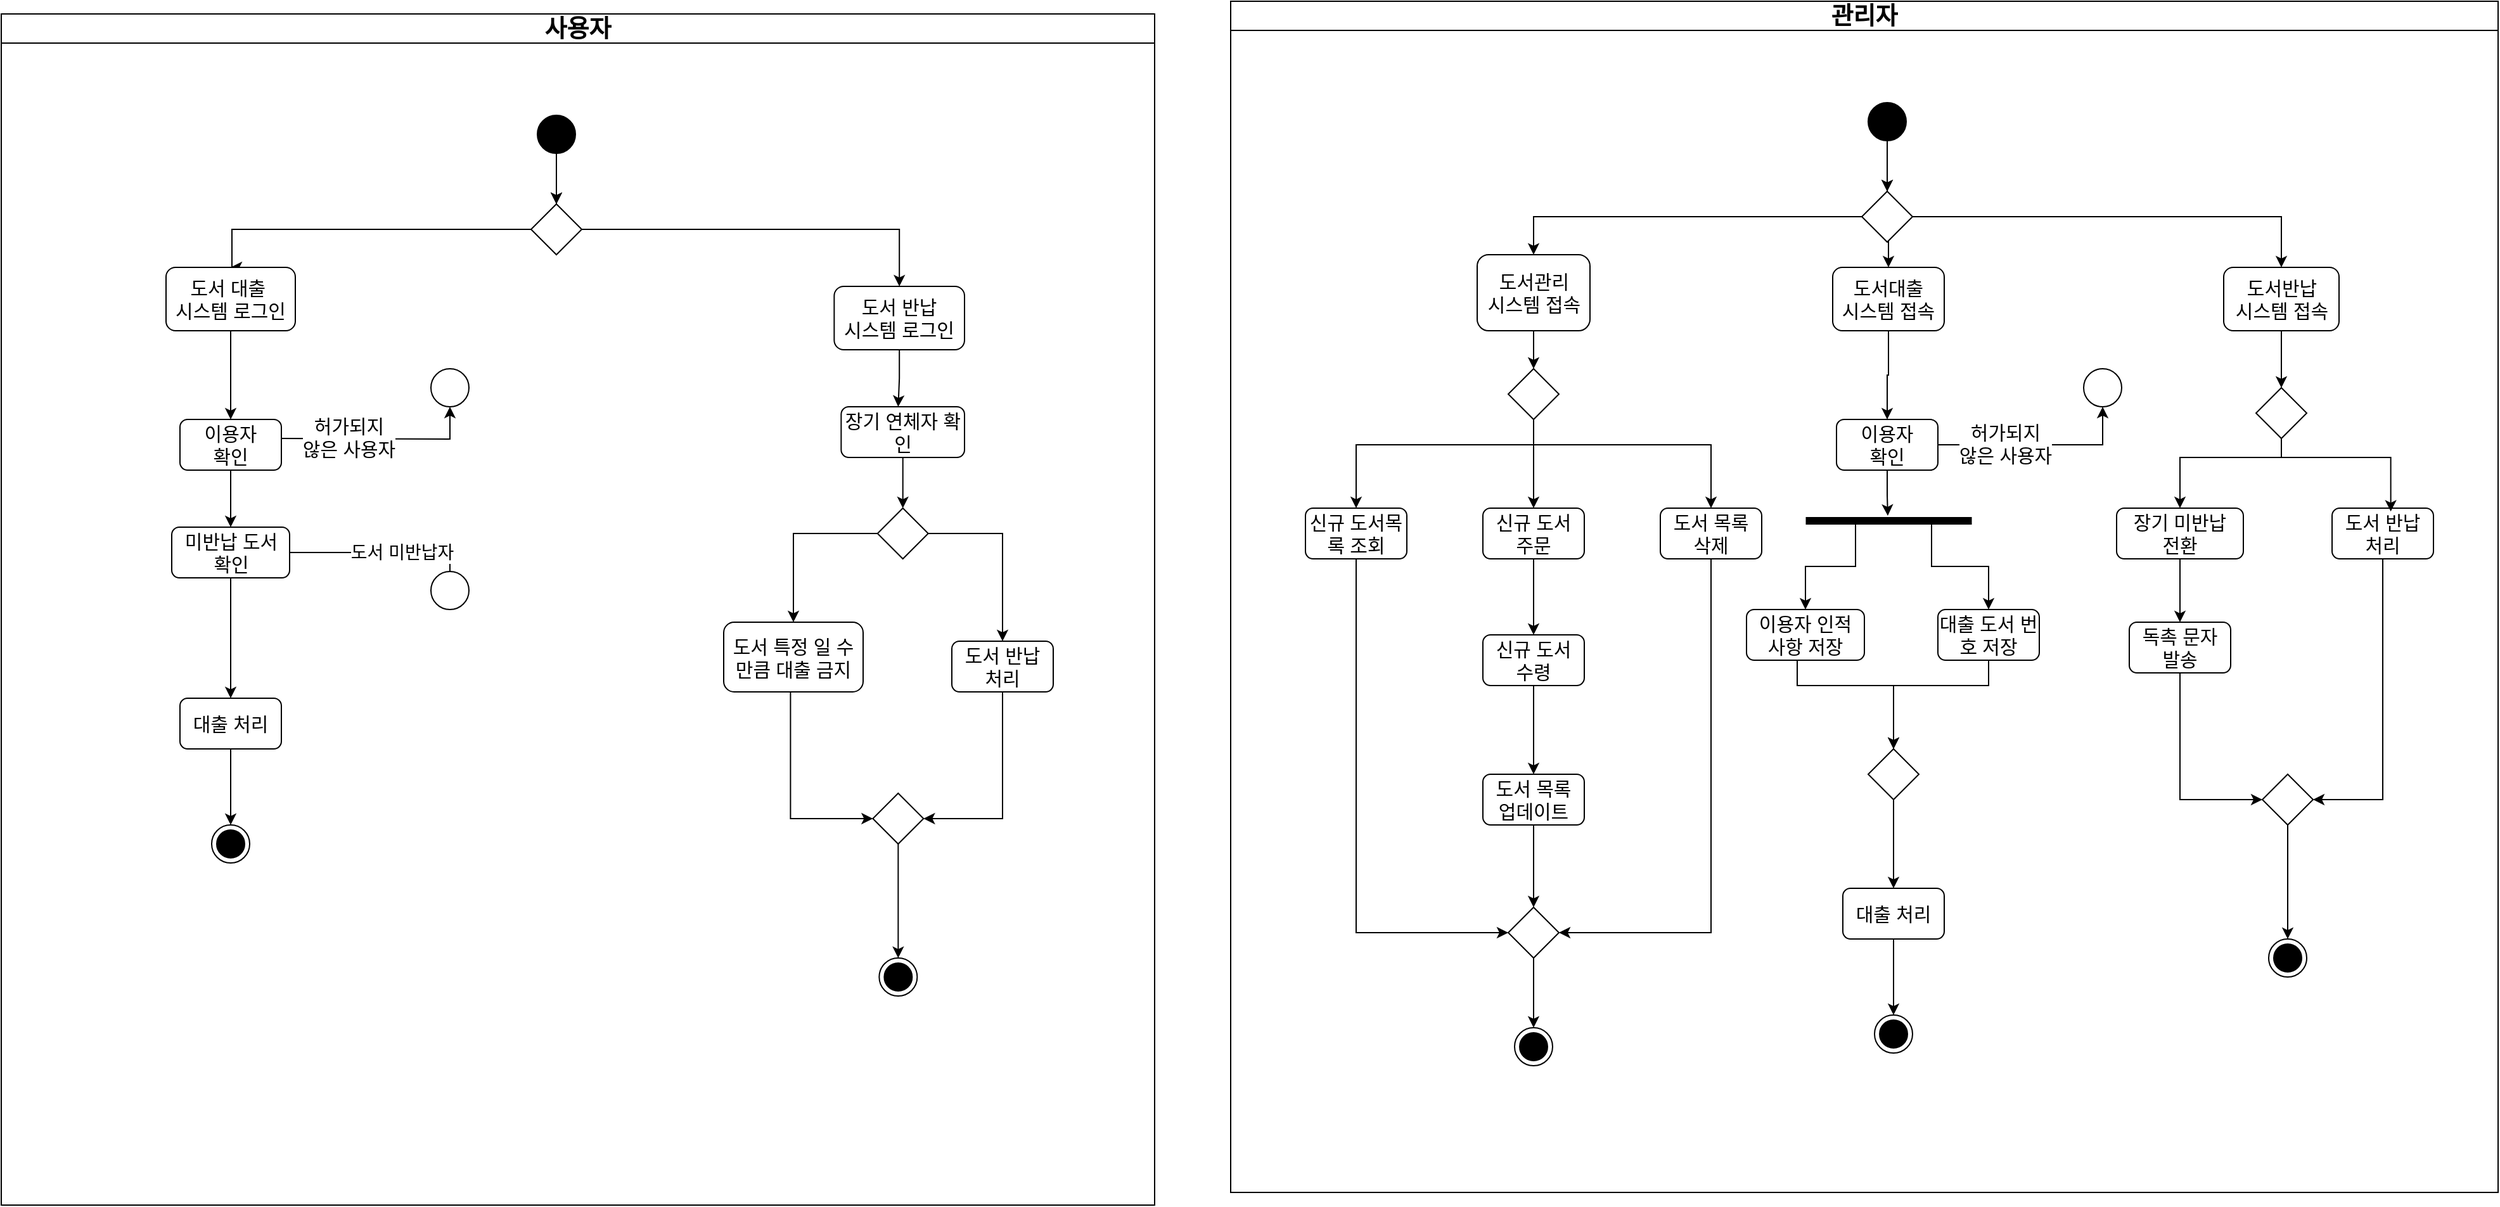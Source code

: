 <mxfile version="24.2.3" type="github">
  <diagram id="C5RBs43oDa-KdzZeNtuy" name="Page-1">
    <mxGraphModel dx="2336" dy="1946" grid="1" gridSize="10" guides="1" tooltips="1" connect="1" arrows="1" fold="1" page="1" pageScale="1" pageWidth="827" pageHeight="1169" math="0" shadow="0">
      <root>
        <mxCell id="WIyWlLk6GJQsqaUBKTNV-0" />
        <mxCell id="WIyWlLk6GJQsqaUBKTNV-1" parent="WIyWlLk6GJQsqaUBKTNV-0" />
        <mxCell id="cO1XCbnvmXfLTX3U98Vz-11" value="&lt;font data-sider-select-id=&quot;f2dde7c2-e914-4822-84c2-8bb58e5855f4&quot; style=&quot;font-size: 19px;&quot;&gt;사용자&lt;/font&gt;" style="swimlane;whiteSpace=wrap;html=1;" vertex="1" parent="WIyWlLk6GJQsqaUBKTNV-1">
          <mxGeometry x="-30" y="-790" width="910" height="940" as="geometry" />
        </mxCell>
        <mxCell id="f5yjZBaVh5itBudGduC8-6" style="edgeStyle=orthogonalEdgeStyle;rounded=0;orthogonalLoop=1;jettySize=auto;html=1;entryX=0.5;entryY=0;entryDx=0;entryDy=0;fontSize=15;" parent="cO1XCbnvmXfLTX3U98Vz-11" source="f5yjZBaVh5itBudGduC8-0" target="f5yjZBaVh5itBudGduC8-4" edge="1">
          <mxGeometry relative="1" as="geometry">
            <Array as="points">
              <mxPoint x="438" y="170" />
              <mxPoint x="182" y="170" />
            </Array>
          </mxGeometry>
        </mxCell>
        <mxCell id="f5yjZBaVh5itBudGduC8-7" style="edgeStyle=orthogonalEdgeStyle;rounded=0;orthogonalLoop=1;jettySize=auto;html=1;fontSize=15;" parent="cO1XCbnvmXfLTX3U98Vz-11" target="f5yjZBaVh5itBudGduC8-5" edge="1">
          <mxGeometry relative="1" as="geometry">
            <mxPoint x="458.0" y="170.0" as="sourcePoint" />
            <Array as="points">
              <mxPoint x="438" y="170" />
              <mxPoint x="693" y="170" />
            </Array>
          </mxGeometry>
        </mxCell>
        <mxCell id="f5yjZBaVh5itBudGduC8-0" value="" style="ellipse;fillColor=strokeColor;html=1;" parent="cO1XCbnvmXfLTX3U98Vz-11" vertex="1">
          <mxGeometry x="423" y="80" width="30" height="30" as="geometry" />
        </mxCell>
        <mxCell id="f5yjZBaVh5itBudGduC8-37" style="edgeStyle=orthogonalEdgeStyle;rounded=0;orthogonalLoop=1;jettySize=auto;html=1;entryX=0.5;entryY=0;entryDx=0;entryDy=0;fontSize=15;" parent="cO1XCbnvmXfLTX3U98Vz-11" source="f5yjZBaVh5itBudGduC8-4" target="f5yjZBaVh5itBudGduC8-21" edge="1">
          <mxGeometry relative="1" as="geometry" />
        </mxCell>
        <mxCell id="f5yjZBaVh5itBudGduC8-4" value="도서 대출&amp;nbsp;&lt;div&gt;시스템 로그인&lt;/div&gt;" style="rounded=1;whiteSpace=wrap;html=1;fontSize=15;glass=0;strokeWidth=1;shadow=0;" parent="cO1XCbnvmXfLTX3U98Vz-11" vertex="1">
          <mxGeometry x="130" y="200" width="102" height="50" as="geometry" />
        </mxCell>
        <mxCell id="f5yjZBaVh5itBudGduC8-55" style="edgeStyle=orthogonalEdgeStyle;rounded=0;orthogonalLoop=1;jettySize=auto;html=1;entryX=0.5;entryY=0;entryDx=0;entryDy=0;fontSize=15;" parent="cO1XCbnvmXfLTX3U98Vz-11" source="f5yjZBaVh5itBudGduC8-5" edge="1">
          <mxGeometry relative="1" as="geometry">
            <mxPoint x="707.68" y="310" as="targetPoint" />
          </mxGeometry>
        </mxCell>
        <mxCell id="f5yjZBaVh5itBudGduC8-5" value="도서 반납&lt;div style=&quot;font-size: 15px;&quot;&gt;시스템 로그인&lt;/div&gt;" style="rounded=1;whiteSpace=wrap;html=1;fontSize=15;glass=0;strokeWidth=1;shadow=0;" parent="cO1XCbnvmXfLTX3U98Vz-11" vertex="1">
          <mxGeometry x="657.18" y="215" width="102.82" height="50" as="geometry" />
        </mxCell>
        <mxCell id="f5yjZBaVh5itBudGduC8-9" value="" style="edgeStyle=orthogonalEdgeStyle;rounded=0;orthogonalLoop=1;jettySize=auto;html=1;fontSize=15;" parent="cO1XCbnvmXfLTX3U98Vz-11" source="f5yjZBaVh5itBudGduC8-0" edge="1">
          <mxGeometry relative="1" as="geometry">
            <mxPoint x="438" y="150" as="sourcePoint" />
            <mxPoint x="438" y="150.0" as="targetPoint" />
            <Array as="points" />
          </mxGeometry>
        </mxCell>
        <mxCell id="f5yjZBaVh5itBudGduC8-11" value="" style="edgeStyle=orthogonalEdgeStyle;rounded=0;orthogonalLoop=1;jettySize=auto;html=1;fontSize=15;" parent="cO1XCbnvmXfLTX3U98Vz-11" source="f5yjZBaVh5itBudGduC8-0" target="f5yjZBaVh5itBudGduC8-10" edge="1">
          <mxGeometry relative="1" as="geometry">
            <mxPoint x="438" y="110" as="sourcePoint" />
            <mxPoint x="163" y="220" as="targetPoint" />
            <Array as="points">
              <mxPoint x="438" y="170" />
            </Array>
          </mxGeometry>
        </mxCell>
        <mxCell id="f5yjZBaVh5itBudGduC8-10" value="" style="rhombus;whiteSpace=wrap;html=1;fontSize=15;" parent="cO1XCbnvmXfLTX3U98Vz-11" vertex="1">
          <mxGeometry x="418" y="150" width="40" height="40" as="geometry" />
        </mxCell>
        <mxCell id="f5yjZBaVh5itBudGduC8-63" style="edgeStyle=orthogonalEdgeStyle;rounded=0;orthogonalLoop=1;jettySize=auto;html=1;entryX=0.5;entryY=1;entryDx=0;entryDy=0;fontSize=15;" parent="cO1XCbnvmXfLTX3U98Vz-11" target="f5yjZBaVh5itBudGduC8-62" edge="1">
          <mxGeometry relative="1" as="geometry">
            <mxPoint x="221" y="335.0" as="sourcePoint" />
            <mxPoint x="341.25" y="384" as="targetPoint" />
          </mxGeometry>
        </mxCell>
        <mxCell id="f5yjZBaVh5itBudGduC8-64" value="허가되지&lt;div style=&quot;font-size: 15px;&quot;&gt;않은 사용자&lt;/div&gt;" style="edgeLabel;html=1;align=center;verticalAlign=middle;resizable=0;points=[];fontSize=15;" parent="f5yjZBaVh5itBudGduC8-63" vertex="1" connectable="0">
          <mxGeometry x="-0.339" y="1" relative="1" as="geometry">
            <mxPoint as="offset" />
          </mxGeometry>
        </mxCell>
        <mxCell id="cO1XCbnvmXfLTX3U98Vz-144" style="edgeStyle=orthogonalEdgeStyle;rounded=0;orthogonalLoop=1;jettySize=auto;html=1;entryX=0.5;entryY=0;entryDx=0;entryDy=0;" edge="1" parent="cO1XCbnvmXfLTX3U98Vz-11" source="f5yjZBaVh5itBudGduC8-21" target="f5yjZBaVh5itBudGduC8-22">
          <mxGeometry relative="1" as="geometry" />
        </mxCell>
        <mxCell id="f5yjZBaVh5itBudGduC8-21" value="이용자&lt;div data-sider-select-id=&quot;55bf08da-64af-419b-9cdb-6f207feffde1&quot;&gt;확인&lt;/div&gt;" style="rounded=1;whiteSpace=wrap;html=1;fontSize=15;glass=0;strokeWidth=1;shadow=0;" parent="cO1XCbnvmXfLTX3U98Vz-11" vertex="1">
          <mxGeometry x="141" y="320" width="80" height="40" as="geometry" />
        </mxCell>
        <mxCell id="cO1XCbnvmXfLTX3U98Vz-147" style="edgeStyle=orthogonalEdgeStyle;rounded=0;orthogonalLoop=1;jettySize=auto;html=1;entryX=0;entryY=0.5;entryDx=0;entryDy=0;" edge="1" parent="cO1XCbnvmXfLTX3U98Vz-11" source="f5yjZBaVh5itBudGduC8-22" target="cO1XCbnvmXfLTX3U98Vz-146">
          <mxGeometry relative="1" as="geometry">
            <Array as="points">
              <mxPoint x="354" y="425" />
              <mxPoint x="354" y="455" />
            </Array>
          </mxGeometry>
        </mxCell>
        <mxCell id="cO1XCbnvmXfLTX3U98Vz-149" value="&lt;font data-sider-select-id=&quot;ea76c4fa-0f88-4096-83d6-c21a7c21e848&quot; style=&quot;font-size: 14px;&quot;&gt;도서 미반납자&lt;/font&gt;" style="edgeLabel;html=1;align=center;verticalAlign=middle;resizable=0;points=[];" vertex="1" connectable="0" parent="cO1XCbnvmXfLTX3U98Vz-147">
          <mxGeometry x="0.031" y="-1" relative="1" as="geometry">
            <mxPoint y="-1" as="offset" />
          </mxGeometry>
        </mxCell>
        <mxCell id="cO1XCbnvmXfLTX3U98Vz-150" style="edgeStyle=orthogonalEdgeStyle;rounded=0;orthogonalLoop=1;jettySize=auto;html=1;" edge="1" parent="cO1XCbnvmXfLTX3U98Vz-11" source="f5yjZBaVh5itBudGduC8-22" target="f5yjZBaVh5itBudGduC8-24">
          <mxGeometry relative="1" as="geometry" />
        </mxCell>
        <mxCell id="f5yjZBaVh5itBudGduC8-22" value="미반납 도서 확인" style="rounded=1;whiteSpace=wrap;html=1;fontSize=15;glass=0;strokeWidth=1;shadow=0;" parent="cO1XCbnvmXfLTX3U98Vz-11" vertex="1">
          <mxGeometry x="134.5" y="405" width="93" height="40" as="geometry" />
        </mxCell>
        <mxCell id="f5yjZBaVh5itBudGduC8-67" style="edgeStyle=orthogonalEdgeStyle;rounded=0;orthogonalLoop=1;jettySize=auto;html=1;entryX=0.5;entryY=0;entryDx=0;entryDy=0;fontSize=15;" parent="cO1XCbnvmXfLTX3U98Vz-11" source="f5yjZBaVh5itBudGduC8-24" target="f5yjZBaVh5itBudGduC8-61" edge="1">
          <mxGeometry relative="1" as="geometry" />
        </mxCell>
        <mxCell id="f5yjZBaVh5itBudGduC8-24" value="대출 처리" style="rounded=1;whiteSpace=wrap;html=1;fontSize=15;glass=0;strokeWidth=1;shadow=0;" parent="cO1XCbnvmXfLTX3U98Vz-11" vertex="1">
          <mxGeometry x="141" y="540" width="80" height="40" as="geometry" />
        </mxCell>
        <mxCell id="cO1XCbnvmXfLTX3U98Vz-160" style="edgeStyle=orthogonalEdgeStyle;rounded=0;orthogonalLoop=1;jettySize=auto;html=1;entryX=1;entryY=0.5;entryDx=0;entryDy=0;" edge="1" parent="cO1XCbnvmXfLTX3U98Vz-11" source="f5yjZBaVh5itBudGduC8-25" target="f5yjZBaVh5itBudGduC8-69">
          <mxGeometry relative="1" as="geometry">
            <Array as="points">
              <mxPoint x="790" y="635" />
            </Array>
          </mxGeometry>
        </mxCell>
        <mxCell id="f5yjZBaVh5itBudGduC8-25" value="도서 반납&lt;div data-sider-select-id=&quot;1af5cd44-5163-4e72-8a6a-a1fdf8940f8c&quot; style=&quot;font-size: 15px;&quot;&gt;처리&lt;/div&gt;" style="rounded=1;whiteSpace=wrap;html=1;fontSize=15;glass=0;strokeWidth=1;shadow=0;" parent="cO1XCbnvmXfLTX3U98Vz-11" vertex="1">
          <mxGeometry x="750" y="495" width="80" height="40" as="geometry" />
        </mxCell>
        <mxCell id="f5yjZBaVh5itBudGduC8-70" style="edgeStyle=orthogonalEdgeStyle;rounded=0;orthogonalLoop=1;jettySize=auto;html=1;fontSize=15;" parent="cO1XCbnvmXfLTX3U98Vz-11" source="f5yjZBaVh5itBudGduC8-27" target="f5yjZBaVh5itBudGduC8-69" edge="1">
          <mxGeometry relative="1" as="geometry">
            <Array as="points">
              <mxPoint x="622.68" y="635" />
            </Array>
          </mxGeometry>
        </mxCell>
        <mxCell id="f5yjZBaVh5itBudGduC8-27" value="&lt;div data-sider-select-id=&quot;c4f60fae-42a2-4dee-84c0-474934cb8725&quot; style=&quot;font-size: 15px;&quot;&gt;도서 특정 일 수 만큼 대출 금지&lt;/div&gt;" style="rounded=1;whiteSpace=wrap;html=1;fontSize=15;glass=0;strokeWidth=1;shadow=0;" parent="cO1XCbnvmXfLTX3U98Vz-11" vertex="1">
          <mxGeometry x="570" y="480" width="110" height="55" as="geometry" />
        </mxCell>
        <mxCell id="f5yjZBaVh5itBudGduC8-60" value="" style="ellipse;html=1;shape=endState;fillColor=strokeColor;fontSize=15;" parent="cO1XCbnvmXfLTX3U98Vz-11" vertex="1">
          <mxGeometry x="692.68" y="745" width="30" height="30" as="geometry" />
        </mxCell>
        <mxCell id="f5yjZBaVh5itBudGduC8-61" value="" style="ellipse;html=1;shape=endState;fillColor=strokeColor;fontSize=15;" parent="cO1XCbnvmXfLTX3U98Vz-11" vertex="1">
          <mxGeometry x="166" y="640" width="30" height="30" as="geometry" />
        </mxCell>
        <mxCell id="f5yjZBaVh5itBudGduC8-62" value="" style="ellipse;fontSize=15;" parent="cO1XCbnvmXfLTX3U98Vz-11" vertex="1">
          <mxGeometry x="339" y="280" width="30" height="30" as="geometry" />
        </mxCell>
        <mxCell id="f5yjZBaVh5itBudGduC8-77" style="edgeStyle=orthogonalEdgeStyle;rounded=0;orthogonalLoop=1;jettySize=auto;html=1;entryX=0.5;entryY=0;entryDx=0;entryDy=0;fontSize=15;" parent="cO1XCbnvmXfLTX3U98Vz-11" source="f5yjZBaVh5itBudGduC8-69" target="f5yjZBaVh5itBudGduC8-60" edge="1">
          <mxGeometry relative="1" as="geometry" />
        </mxCell>
        <mxCell id="f5yjZBaVh5itBudGduC8-69" value="" style="rhombus;whiteSpace=wrap;html=1;fontSize=15;" parent="cO1XCbnvmXfLTX3U98Vz-11" vertex="1">
          <mxGeometry x="687.68" y="615" width="40" height="40" as="geometry" />
        </mxCell>
        <mxCell id="cO1XCbnvmXfLTX3U98Vz-146" value="" style="ellipse;fontSize=15;" vertex="1" parent="cO1XCbnvmXfLTX3U98Vz-11">
          <mxGeometry x="339" y="440" width="30" height="30" as="geometry" />
        </mxCell>
        <mxCell id="cO1XCbnvmXfLTX3U98Vz-153" style="edgeStyle=orthogonalEdgeStyle;rounded=0;orthogonalLoop=1;jettySize=auto;html=1;entryX=0.5;entryY=0;entryDx=0;entryDy=0;" edge="1" parent="cO1XCbnvmXfLTX3U98Vz-11" source="cO1XCbnvmXfLTX3U98Vz-151" target="cO1XCbnvmXfLTX3U98Vz-152">
          <mxGeometry relative="1" as="geometry" />
        </mxCell>
        <mxCell id="cO1XCbnvmXfLTX3U98Vz-151" value="장기 연체자 확인" style="rounded=1;whiteSpace=wrap;html=1;fontSize=15;glass=0;strokeWidth=1;shadow=0;" vertex="1" parent="cO1XCbnvmXfLTX3U98Vz-11">
          <mxGeometry x="662.68" y="310" width="97.32" height="40" as="geometry" />
        </mxCell>
        <mxCell id="cO1XCbnvmXfLTX3U98Vz-158" style="edgeStyle=orthogonalEdgeStyle;rounded=0;orthogonalLoop=1;jettySize=auto;html=1;entryX=0.5;entryY=0;entryDx=0;entryDy=0;" edge="1" parent="cO1XCbnvmXfLTX3U98Vz-11" source="cO1XCbnvmXfLTX3U98Vz-152" target="f5yjZBaVh5itBudGduC8-27">
          <mxGeometry relative="1" as="geometry" />
        </mxCell>
        <mxCell id="cO1XCbnvmXfLTX3U98Vz-159" style="edgeStyle=orthogonalEdgeStyle;rounded=0;orthogonalLoop=1;jettySize=auto;html=1;" edge="1" parent="cO1XCbnvmXfLTX3U98Vz-11" source="cO1XCbnvmXfLTX3U98Vz-152" target="f5yjZBaVh5itBudGduC8-25">
          <mxGeometry relative="1" as="geometry" />
        </mxCell>
        <mxCell id="cO1XCbnvmXfLTX3U98Vz-152" value="" style="rhombus;whiteSpace=wrap;html=1;fontSize=15;" vertex="1" parent="cO1XCbnvmXfLTX3U98Vz-11">
          <mxGeometry x="691.34" y="390" width="40" height="40" as="geometry" />
        </mxCell>
        <mxCell id="cO1XCbnvmXfLTX3U98Vz-75" value="&lt;font data-sider-select-id=&quot;f2dde7c2-e914-4822-84c2-8bb58e5855f4&quot; style=&quot;font-size: 19px;&quot;&gt;관리자&lt;/font&gt;" style="swimlane;whiteSpace=wrap;html=1;" vertex="1" parent="WIyWlLk6GJQsqaUBKTNV-1">
          <mxGeometry x="940" y="-800" width="1000" height="940" as="geometry" />
        </mxCell>
        <mxCell id="cO1XCbnvmXfLTX3U98Vz-76" style="edgeStyle=orthogonalEdgeStyle;rounded=0;orthogonalLoop=1;jettySize=auto;html=1;fontSize=15;" edge="1" parent="cO1XCbnvmXfLTX3U98Vz-75" source="cO1XCbnvmXfLTX3U98Vz-77" target="cO1XCbnvmXfLTX3U98Vz-94">
          <mxGeometry relative="1" as="geometry" />
        </mxCell>
        <mxCell id="cO1XCbnvmXfLTX3U98Vz-77" value="도서관리&lt;div style=&quot;font-size: 15px;&quot;&gt;시스템 접속&lt;/div&gt;" style="rounded=1;whiteSpace=wrap;html=1;fontSize=15;glass=0;strokeWidth=1;shadow=0;" vertex="1" parent="cO1XCbnvmXfLTX3U98Vz-75">
          <mxGeometry x="194.5" y="200" width="89" height="60" as="geometry" />
        </mxCell>
        <mxCell id="cO1XCbnvmXfLTX3U98Vz-78" style="edgeStyle=orthogonalEdgeStyle;rounded=0;orthogonalLoop=1;jettySize=auto;html=1;entryX=0.5;entryY=0;entryDx=0;entryDy=0;fontSize=15;" edge="1" parent="cO1XCbnvmXfLTX3U98Vz-75" source="cO1XCbnvmXfLTX3U98Vz-88" target="cO1XCbnvmXfLTX3U98Vz-77">
          <mxGeometry relative="1" as="geometry">
            <Array as="points">
              <mxPoint x="239" y="170" />
            </Array>
          </mxGeometry>
        </mxCell>
        <mxCell id="cO1XCbnvmXfLTX3U98Vz-79" style="edgeStyle=orthogonalEdgeStyle;rounded=0;orthogonalLoop=1;jettySize=auto;html=1;entryX=0.5;entryY=0;entryDx=0;entryDy=0;fontSize=15;" edge="1" parent="cO1XCbnvmXfLTX3U98Vz-75" source="cO1XCbnvmXfLTX3U98Vz-81" target="cO1XCbnvmXfLTX3U98Vz-83">
          <mxGeometry relative="1" as="geometry" />
        </mxCell>
        <mxCell id="cO1XCbnvmXfLTX3U98Vz-80" style="edgeStyle=orthogonalEdgeStyle;rounded=0;orthogonalLoop=1;jettySize=auto;html=1;fontSize=15;" edge="1" parent="cO1XCbnvmXfLTX3U98Vz-75" target="cO1XCbnvmXfLTX3U98Vz-85">
          <mxGeometry relative="1" as="geometry">
            <mxPoint x="538.0" y="170.0" as="sourcePoint" />
            <Array as="points">
              <mxPoint x="518" y="170" />
              <mxPoint x="773" y="170" />
            </Array>
          </mxGeometry>
        </mxCell>
        <mxCell id="cO1XCbnvmXfLTX3U98Vz-81" value="" style="ellipse;fillColor=strokeColor;html=1;" vertex="1" parent="cO1XCbnvmXfLTX3U98Vz-75">
          <mxGeometry x="503" y="80" width="30" height="30" as="geometry" />
        </mxCell>
        <mxCell id="cO1XCbnvmXfLTX3U98Vz-82" style="edgeStyle=orthogonalEdgeStyle;rounded=0;orthogonalLoop=1;jettySize=auto;html=1;entryX=0.5;entryY=0;entryDx=0;entryDy=0;fontSize=15;" edge="1" parent="cO1XCbnvmXfLTX3U98Vz-75" source="cO1XCbnvmXfLTX3U98Vz-83" target="cO1XCbnvmXfLTX3U98Vz-103">
          <mxGeometry relative="1" as="geometry" />
        </mxCell>
        <mxCell id="cO1XCbnvmXfLTX3U98Vz-83" value="도서대출&lt;div style=&quot;font-size: 15px;&quot;&gt;시스템 접속&lt;/div&gt;" style="rounded=1;whiteSpace=wrap;html=1;fontSize=15;glass=0;strokeWidth=1;shadow=0;" vertex="1" parent="cO1XCbnvmXfLTX3U98Vz-75">
          <mxGeometry x="475" y="210" width="88" height="50" as="geometry" />
        </mxCell>
        <mxCell id="cO1XCbnvmXfLTX3U98Vz-84" style="edgeStyle=orthogonalEdgeStyle;rounded=0;orthogonalLoop=1;jettySize=auto;html=1;entryX=0.5;entryY=0;entryDx=0;entryDy=0;fontSize=15;" edge="1" parent="cO1XCbnvmXfLTX3U98Vz-75" source="cO1XCbnvmXfLTX3U98Vz-85" target="cO1XCbnvmXfLTX3U98Vz-126">
          <mxGeometry relative="1" as="geometry" />
        </mxCell>
        <mxCell id="cO1XCbnvmXfLTX3U98Vz-85" value="도서반납&lt;div style=&quot;font-size: 15px;&quot;&gt;시스템 접속&lt;/div&gt;" style="rounded=1;whiteSpace=wrap;html=1;fontSize=15;glass=0;strokeWidth=1;shadow=0;" vertex="1" parent="cO1XCbnvmXfLTX3U98Vz-75">
          <mxGeometry x="783.5" y="210" width="91" height="50" as="geometry" />
        </mxCell>
        <mxCell id="cO1XCbnvmXfLTX3U98Vz-86" value="" style="edgeStyle=orthogonalEdgeStyle;rounded=0;orthogonalLoop=1;jettySize=auto;html=1;fontSize=15;" edge="1" parent="cO1XCbnvmXfLTX3U98Vz-75" source="cO1XCbnvmXfLTX3U98Vz-81">
          <mxGeometry relative="1" as="geometry">
            <mxPoint x="518" y="150" as="sourcePoint" />
            <mxPoint x="518" y="150.0" as="targetPoint" />
            <Array as="points" />
          </mxGeometry>
        </mxCell>
        <mxCell id="cO1XCbnvmXfLTX3U98Vz-87" value="" style="edgeStyle=orthogonalEdgeStyle;rounded=0;orthogonalLoop=1;jettySize=auto;html=1;fontSize=15;" edge="1" parent="cO1XCbnvmXfLTX3U98Vz-75" source="cO1XCbnvmXfLTX3U98Vz-81" target="cO1XCbnvmXfLTX3U98Vz-88">
          <mxGeometry relative="1" as="geometry">
            <mxPoint x="518" y="110" as="sourcePoint" />
            <mxPoint x="243" y="220" as="targetPoint" />
            <Array as="points">
              <mxPoint x="518" y="170" />
            </Array>
          </mxGeometry>
        </mxCell>
        <mxCell id="cO1XCbnvmXfLTX3U98Vz-88" value="" style="rhombus;whiteSpace=wrap;html=1;fontSize=15;" vertex="1" parent="cO1XCbnvmXfLTX3U98Vz-75">
          <mxGeometry x="498" y="150" width="40" height="40" as="geometry" />
        </mxCell>
        <mxCell id="cO1XCbnvmXfLTX3U98Vz-89" style="edgeStyle=orthogonalEdgeStyle;rounded=0;orthogonalLoop=1;jettySize=auto;html=1;entryX=0;entryY=0.5;entryDx=0;entryDy=0;fontSize=15;" edge="1" parent="cO1XCbnvmXfLTX3U98Vz-75" source="cO1XCbnvmXfLTX3U98Vz-90" target="cO1XCbnvmXfLTX3U98Vz-133">
          <mxGeometry relative="1" as="geometry">
            <Array as="points">
              <mxPoint x="99" y="735" />
            </Array>
          </mxGeometry>
        </mxCell>
        <mxCell id="cO1XCbnvmXfLTX3U98Vz-90" value="신규 도서목록 조회" style="rounded=1;whiteSpace=wrap;html=1;fontSize=15;glass=0;strokeWidth=1;shadow=0;" vertex="1" parent="cO1XCbnvmXfLTX3U98Vz-75">
          <mxGeometry x="59" y="400" width="80" height="40" as="geometry" />
        </mxCell>
        <mxCell id="cO1XCbnvmXfLTX3U98Vz-91" style="edgeStyle=orthogonalEdgeStyle;rounded=0;orthogonalLoop=1;jettySize=auto;html=1;entryX=0.5;entryY=0;entryDx=0;entryDy=0;fontSize=15;" edge="1" parent="cO1XCbnvmXfLTX3U98Vz-75" source="cO1XCbnvmXfLTX3U98Vz-94" target="cO1XCbnvmXfLTX3U98Vz-90">
          <mxGeometry relative="1" as="geometry">
            <Array as="points">
              <mxPoint x="239" y="350" />
              <mxPoint x="99" y="350" />
            </Array>
          </mxGeometry>
        </mxCell>
        <mxCell id="cO1XCbnvmXfLTX3U98Vz-92" style="edgeStyle=orthogonalEdgeStyle;rounded=0;orthogonalLoop=1;jettySize=auto;html=1;fontSize=15;" edge="1" parent="cO1XCbnvmXfLTX3U98Vz-75" source="cO1XCbnvmXfLTX3U98Vz-94" target="cO1XCbnvmXfLTX3U98Vz-96">
          <mxGeometry relative="1" as="geometry">
            <Array as="points">
              <mxPoint x="239" y="360" />
              <mxPoint x="239" y="360" />
            </Array>
          </mxGeometry>
        </mxCell>
        <mxCell id="cO1XCbnvmXfLTX3U98Vz-93" style="edgeStyle=orthogonalEdgeStyle;rounded=0;orthogonalLoop=1;jettySize=auto;html=1;entryX=0.5;entryY=0;entryDx=0;entryDy=0;fontSize=15;" edge="1" parent="cO1XCbnvmXfLTX3U98Vz-75" source="cO1XCbnvmXfLTX3U98Vz-94" target="cO1XCbnvmXfLTX3U98Vz-100">
          <mxGeometry relative="1" as="geometry">
            <Array as="points">
              <mxPoint x="239" y="350" />
              <mxPoint x="379" y="350" />
            </Array>
          </mxGeometry>
        </mxCell>
        <mxCell id="cO1XCbnvmXfLTX3U98Vz-94" value="" style="rhombus;whiteSpace=wrap;html=1;fontSize=15;" vertex="1" parent="cO1XCbnvmXfLTX3U98Vz-75">
          <mxGeometry x="219" y="290" width="40" height="40" as="geometry" />
        </mxCell>
        <mxCell id="cO1XCbnvmXfLTX3U98Vz-95" style="edgeStyle=orthogonalEdgeStyle;rounded=0;orthogonalLoop=1;jettySize=auto;html=1;entryX=0.5;entryY=0;entryDx=0;entryDy=0;fontSize=15;" edge="1" parent="cO1XCbnvmXfLTX3U98Vz-75" source="cO1XCbnvmXfLTX3U98Vz-96" target="cO1XCbnvmXfLTX3U98Vz-98">
          <mxGeometry relative="1" as="geometry" />
        </mxCell>
        <mxCell id="cO1XCbnvmXfLTX3U98Vz-96" value="신규 도서&lt;div style=&quot;font-size: 15px;&quot;&gt;주문&lt;/div&gt;" style="rounded=1;whiteSpace=wrap;html=1;fontSize=15;glass=0;strokeWidth=1;shadow=0;" vertex="1" parent="cO1XCbnvmXfLTX3U98Vz-75">
          <mxGeometry x="199" y="400" width="80" height="40" as="geometry" />
        </mxCell>
        <mxCell id="cO1XCbnvmXfLTX3U98Vz-97" style="edgeStyle=orthogonalEdgeStyle;rounded=0;orthogonalLoop=1;jettySize=auto;html=1;fontSize=15;" edge="1" parent="cO1XCbnvmXfLTX3U98Vz-75" source="cO1XCbnvmXfLTX3U98Vz-98" target="cO1XCbnvmXfLTX3U98Vz-118">
          <mxGeometry relative="1" as="geometry" />
        </mxCell>
        <mxCell id="cO1XCbnvmXfLTX3U98Vz-98" value="신규 도서&lt;div style=&quot;font-size: 15px;&quot;&gt;수령&lt;/div&gt;" style="rounded=1;whiteSpace=wrap;html=1;fontSize=15;glass=0;strokeWidth=1;shadow=0;" vertex="1" parent="cO1XCbnvmXfLTX3U98Vz-75">
          <mxGeometry x="199" y="500" width="80" height="40" as="geometry" />
        </mxCell>
        <mxCell id="cO1XCbnvmXfLTX3U98Vz-99" style="edgeStyle=orthogonalEdgeStyle;rounded=0;orthogonalLoop=1;jettySize=auto;html=1;entryX=1;entryY=0.5;entryDx=0;entryDy=0;fontSize=15;" edge="1" parent="cO1XCbnvmXfLTX3U98Vz-75" source="cO1XCbnvmXfLTX3U98Vz-100" target="cO1XCbnvmXfLTX3U98Vz-133">
          <mxGeometry relative="1" as="geometry">
            <Array as="points">
              <mxPoint x="379" y="735" />
            </Array>
          </mxGeometry>
        </mxCell>
        <mxCell id="cO1XCbnvmXfLTX3U98Vz-100" value="도서 목록&lt;div style=&quot;font-size: 15px;&quot;&gt;삭제&lt;/div&gt;" style="rounded=1;whiteSpace=wrap;html=1;fontSize=15;glass=0;strokeWidth=1;shadow=0;" vertex="1" parent="cO1XCbnvmXfLTX3U98Vz-75">
          <mxGeometry x="339" y="400" width="80" height="40" as="geometry" />
        </mxCell>
        <mxCell id="cO1XCbnvmXfLTX3U98Vz-101" style="edgeStyle=orthogonalEdgeStyle;rounded=0;orthogonalLoop=1;jettySize=auto;html=1;entryX=0.5;entryY=1;entryDx=0;entryDy=0;fontSize=15;" edge="1" parent="cO1XCbnvmXfLTX3U98Vz-75" source="cO1XCbnvmXfLTX3U98Vz-103" target="cO1XCbnvmXfLTX3U98Vz-131">
          <mxGeometry relative="1" as="geometry" />
        </mxCell>
        <mxCell id="cO1XCbnvmXfLTX3U98Vz-102" value="허가되지&lt;div style=&quot;font-size: 15px;&quot;&gt;않은 사용자&lt;/div&gt;" style="edgeLabel;html=1;align=center;verticalAlign=middle;resizable=0;points=[];fontSize=15;" vertex="1" connectable="0" parent="cO1XCbnvmXfLTX3U98Vz-101">
          <mxGeometry x="-0.339" y="1" relative="1" as="geometry">
            <mxPoint as="offset" />
          </mxGeometry>
        </mxCell>
        <mxCell id="cO1XCbnvmXfLTX3U98Vz-103" value="이용자&lt;div&gt;확인&lt;/div&gt;" style="rounded=1;whiteSpace=wrap;html=1;fontSize=15;glass=0;strokeWidth=1;shadow=0;" vertex="1" parent="cO1XCbnvmXfLTX3U98Vz-75">
          <mxGeometry x="478" y="330" width="80" height="40" as="geometry" />
        </mxCell>
        <mxCell id="cO1XCbnvmXfLTX3U98Vz-104" style="edgeStyle=orthogonalEdgeStyle;rounded=0;orthogonalLoop=1;jettySize=auto;html=1;fontSize=15;" edge="1" parent="cO1XCbnvmXfLTX3U98Vz-75" source="cO1XCbnvmXfLTX3U98Vz-105" target="cO1XCbnvmXfLTX3U98Vz-123">
          <mxGeometry relative="1" as="geometry">
            <Array as="points">
              <mxPoint x="447" y="540" />
              <mxPoint x="523" y="540" />
            </Array>
          </mxGeometry>
        </mxCell>
        <mxCell id="cO1XCbnvmXfLTX3U98Vz-105" value="이용자 인적 사항 저장" style="rounded=1;whiteSpace=wrap;html=1;fontSize=15;glass=0;strokeWidth=1;shadow=0;" vertex="1" parent="cO1XCbnvmXfLTX3U98Vz-75">
          <mxGeometry x="407" y="480" width="93" height="40" as="geometry" />
        </mxCell>
        <mxCell id="cO1XCbnvmXfLTX3U98Vz-106" style="edgeStyle=orthogonalEdgeStyle;rounded=0;orthogonalLoop=1;jettySize=auto;html=1;entryX=0.5;entryY=0;entryDx=0;entryDy=0;fontSize=15;" edge="1" parent="cO1XCbnvmXfLTX3U98Vz-75" source="cO1XCbnvmXfLTX3U98Vz-107" target="cO1XCbnvmXfLTX3U98Vz-123">
          <mxGeometry relative="1" as="geometry">
            <Array as="points">
              <mxPoint x="598" y="540" />
              <mxPoint x="523" y="540" />
            </Array>
          </mxGeometry>
        </mxCell>
        <mxCell id="cO1XCbnvmXfLTX3U98Vz-107" value="대출 도서 번호 저장" style="rounded=1;whiteSpace=wrap;html=1;fontSize=15;glass=0;strokeWidth=1;shadow=0;" vertex="1" parent="cO1XCbnvmXfLTX3U98Vz-75">
          <mxGeometry x="558" y="480" width="80" height="40" as="geometry" />
        </mxCell>
        <mxCell id="cO1XCbnvmXfLTX3U98Vz-108" style="edgeStyle=orthogonalEdgeStyle;rounded=0;orthogonalLoop=1;jettySize=auto;html=1;entryX=0.5;entryY=0;entryDx=0;entryDy=0;fontSize=15;" edge="1" parent="cO1XCbnvmXfLTX3U98Vz-75" source="cO1XCbnvmXfLTX3U98Vz-109" target="cO1XCbnvmXfLTX3U98Vz-130">
          <mxGeometry relative="1" as="geometry" />
        </mxCell>
        <mxCell id="cO1XCbnvmXfLTX3U98Vz-109" value="대출 처리" style="rounded=1;whiteSpace=wrap;html=1;fontSize=15;glass=0;strokeWidth=1;shadow=0;" vertex="1" parent="cO1XCbnvmXfLTX3U98Vz-75">
          <mxGeometry x="483" y="700" width="80" height="40" as="geometry" />
        </mxCell>
        <mxCell id="cO1XCbnvmXfLTX3U98Vz-110" style="edgeStyle=orthogonalEdgeStyle;rounded=0;orthogonalLoop=1;jettySize=auto;html=1;fontSize=15;" edge="1" parent="cO1XCbnvmXfLTX3U98Vz-75" source="cO1XCbnvmXfLTX3U98Vz-111" target="cO1XCbnvmXfLTX3U98Vz-135">
          <mxGeometry relative="1" as="geometry">
            <Array as="points">
              <mxPoint x="909" y="630" />
            </Array>
          </mxGeometry>
        </mxCell>
        <mxCell id="cO1XCbnvmXfLTX3U98Vz-111" value="도서 반납&lt;div data-sider-select-id=&quot;1af5cd44-5163-4e72-8a6a-a1fdf8940f8c&quot; style=&quot;font-size: 15px;&quot;&gt;처리&lt;/div&gt;" style="rounded=1;whiteSpace=wrap;html=1;fontSize=15;glass=0;strokeWidth=1;shadow=0;" vertex="1" parent="cO1XCbnvmXfLTX3U98Vz-75">
          <mxGeometry x="869" y="400" width="80" height="40" as="geometry" />
        </mxCell>
        <mxCell id="cO1XCbnvmXfLTX3U98Vz-112" style="edgeStyle=orthogonalEdgeStyle;rounded=0;orthogonalLoop=1;jettySize=auto;html=1;entryX=0.5;entryY=0;entryDx=0;entryDy=0;fontSize=15;" edge="1" parent="cO1XCbnvmXfLTX3U98Vz-75" source="cO1XCbnvmXfLTX3U98Vz-113" target="cO1XCbnvmXfLTX3U98Vz-115">
          <mxGeometry relative="1" as="geometry" />
        </mxCell>
        <mxCell id="cO1XCbnvmXfLTX3U98Vz-113" value="장기 미반납&lt;div data-sider-select-id=&quot;e208609f-bf72-46d0-8073-5b60997e293b&quot; style=&quot;font-size: 15px;&quot;&gt;전환&lt;/div&gt;" style="rounded=1;whiteSpace=wrap;html=1;fontSize=15;glass=0;strokeWidth=1;shadow=0;" vertex="1" parent="cO1XCbnvmXfLTX3U98Vz-75">
          <mxGeometry x="699" y="400" width="100" height="40" as="geometry" />
        </mxCell>
        <mxCell id="cO1XCbnvmXfLTX3U98Vz-114" style="edgeStyle=orthogonalEdgeStyle;rounded=0;orthogonalLoop=1;jettySize=auto;html=1;fontSize=15;" edge="1" parent="cO1XCbnvmXfLTX3U98Vz-75" source="cO1XCbnvmXfLTX3U98Vz-115" target="cO1XCbnvmXfLTX3U98Vz-135">
          <mxGeometry relative="1" as="geometry">
            <Array as="points">
              <mxPoint x="749" y="630" />
            </Array>
          </mxGeometry>
        </mxCell>
        <mxCell id="cO1XCbnvmXfLTX3U98Vz-115" value="독촉 문자&lt;div style=&quot;font-size: 15px;&quot;&gt;발송&lt;/div&gt;" style="rounded=1;whiteSpace=wrap;html=1;fontSize=15;glass=0;strokeWidth=1;shadow=0;" vertex="1" parent="cO1XCbnvmXfLTX3U98Vz-75">
          <mxGeometry x="709" y="490" width="80" height="40" as="geometry" />
        </mxCell>
        <mxCell id="cO1XCbnvmXfLTX3U98Vz-116" style="edgeStyle=orthogonalEdgeStyle;rounded=0;orthogonalLoop=1;jettySize=auto;html=1;exitX=0.5;exitY=1;exitDx=0;exitDy=0;fontSize=15;" edge="1" parent="cO1XCbnvmXfLTX3U98Vz-75" source="cO1XCbnvmXfLTX3U98Vz-98" target="cO1XCbnvmXfLTX3U98Vz-98">
          <mxGeometry relative="1" as="geometry" />
        </mxCell>
        <mxCell id="cO1XCbnvmXfLTX3U98Vz-117" style="edgeStyle=orthogonalEdgeStyle;rounded=0;orthogonalLoop=1;jettySize=auto;html=1;entryX=0.5;entryY=0;entryDx=0;entryDy=0;fontSize=15;" edge="1" parent="cO1XCbnvmXfLTX3U98Vz-75" source="cO1XCbnvmXfLTX3U98Vz-118" target="cO1XCbnvmXfLTX3U98Vz-133">
          <mxGeometry relative="1" as="geometry" />
        </mxCell>
        <mxCell id="cO1XCbnvmXfLTX3U98Vz-118" value="도서&amp;nbsp;&lt;span style=&quot;background-color: initial; font-size: 15px;&quot;&gt;목록&lt;/span&gt;&lt;div style=&quot;font-size: 15px;&quot;&gt;&lt;span style=&quot;background-color: initial; font-size: 15px;&quot;&gt;업데이트&lt;/span&gt;&lt;/div&gt;" style="rounded=1;whiteSpace=wrap;html=1;fontSize=15;glass=0;strokeWidth=1;shadow=0;" vertex="1" parent="cO1XCbnvmXfLTX3U98Vz-75">
          <mxGeometry x="199" y="610" width="80" height="40" as="geometry" />
        </mxCell>
        <mxCell id="cO1XCbnvmXfLTX3U98Vz-119" style="edgeStyle=orthogonalEdgeStyle;rounded=0;orthogonalLoop=1;jettySize=auto;html=1;entryX=0.5;entryY=0;entryDx=0;entryDy=0;fontSize=15;" edge="1" parent="cO1XCbnvmXfLTX3U98Vz-75" source="cO1XCbnvmXfLTX3U98Vz-121" target="cO1XCbnvmXfLTX3U98Vz-105">
          <mxGeometry relative="1" as="geometry">
            <Array as="points">
              <mxPoint x="493" y="446" />
              <mxPoint x="447" y="446" />
            </Array>
          </mxGeometry>
        </mxCell>
        <mxCell id="cO1XCbnvmXfLTX3U98Vz-120" style="edgeStyle=orthogonalEdgeStyle;rounded=0;orthogonalLoop=1;jettySize=auto;html=1;fontSize=15;" edge="1" parent="cO1XCbnvmXfLTX3U98Vz-75" source="cO1XCbnvmXfLTX3U98Vz-121" target="cO1XCbnvmXfLTX3U98Vz-107">
          <mxGeometry relative="1" as="geometry">
            <Array as="points">
              <mxPoint x="553" y="446" />
              <mxPoint x="598" y="446" />
            </Array>
          </mxGeometry>
        </mxCell>
        <mxCell id="cO1XCbnvmXfLTX3U98Vz-121" value="" style="html=1;points=[];perimeter=orthogonalPerimeter;fillColor=strokeColor;rotation=90;fontSize=15;" vertex="1" parent="cO1XCbnvmXfLTX3U98Vz-75">
          <mxGeometry x="516.75" y="345" width="5" height="130" as="geometry" />
        </mxCell>
        <mxCell id="cO1XCbnvmXfLTX3U98Vz-122" style="edgeStyle=orthogonalEdgeStyle;rounded=0;orthogonalLoop=1;jettySize=auto;html=1;entryX=0.5;entryY=0;entryDx=0;entryDy=0;fontSize=15;" edge="1" parent="cO1XCbnvmXfLTX3U98Vz-75" source="cO1XCbnvmXfLTX3U98Vz-123" target="cO1XCbnvmXfLTX3U98Vz-109">
          <mxGeometry relative="1" as="geometry" />
        </mxCell>
        <mxCell id="cO1XCbnvmXfLTX3U98Vz-123" value="" style="rhombus;whiteSpace=wrap;html=1;fontSize=15;" vertex="1" parent="cO1XCbnvmXfLTX3U98Vz-75">
          <mxGeometry x="503" y="590" width="40" height="40" as="geometry" />
        </mxCell>
        <mxCell id="cO1XCbnvmXfLTX3U98Vz-124" style="edgeStyle=orthogonalEdgeStyle;rounded=0;orthogonalLoop=1;jettySize=auto;html=1;entryX=-0.3;entryY=0.506;entryDx=0;entryDy=0;entryPerimeter=0;fontSize=15;" edge="1" parent="cO1XCbnvmXfLTX3U98Vz-75" source="cO1XCbnvmXfLTX3U98Vz-103" target="cO1XCbnvmXfLTX3U98Vz-121">
          <mxGeometry relative="1" as="geometry" />
        </mxCell>
        <mxCell id="cO1XCbnvmXfLTX3U98Vz-125" style="edgeStyle=orthogonalEdgeStyle;rounded=0;orthogonalLoop=1;jettySize=auto;html=1;entryX=0.5;entryY=0;entryDx=0;entryDy=0;fontSize=15;" edge="1" parent="cO1XCbnvmXfLTX3U98Vz-75" source="cO1XCbnvmXfLTX3U98Vz-126" target="cO1XCbnvmXfLTX3U98Vz-113">
          <mxGeometry relative="1" as="geometry">
            <Array as="points">
              <mxPoint x="829" y="360" />
              <mxPoint x="749" y="360" />
            </Array>
          </mxGeometry>
        </mxCell>
        <mxCell id="cO1XCbnvmXfLTX3U98Vz-126" value="" style="rhombus;whiteSpace=wrap;html=1;fontSize=15;" vertex="1" parent="cO1XCbnvmXfLTX3U98Vz-75">
          <mxGeometry x="809" y="305" width="40" height="40" as="geometry" />
        </mxCell>
        <mxCell id="cO1XCbnvmXfLTX3U98Vz-127" style="edgeStyle=orthogonalEdgeStyle;rounded=0;orthogonalLoop=1;jettySize=auto;html=1;entryX=0.579;entryY=0.067;entryDx=0;entryDy=0;entryPerimeter=0;fontSize=15;" edge="1" parent="cO1XCbnvmXfLTX3U98Vz-75" source="cO1XCbnvmXfLTX3U98Vz-126" target="cO1XCbnvmXfLTX3U98Vz-111">
          <mxGeometry relative="1" as="geometry">
            <Array as="points">
              <mxPoint x="829" y="360" />
              <mxPoint x="915" y="360" />
            </Array>
          </mxGeometry>
        </mxCell>
        <mxCell id="cO1XCbnvmXfLTX3U98Vz-128" value="" style="ellipse;html=1;shape=endState;fillColor=strokeColor;fontSize=15;" vertex="1" parent="cO1XCbnvmXfLTX3U98Vz-75">
          <mxGeometry x="224" y="810" width="30" height="30" as="geometry" />
        </mxCell>
        <mxCell id="cO1XCbnvmXfLTX3U98Vz-129" value="" style="ellipse;html=1;shape=endState;fillColor=strokeColor;fontSize=15;" vertex="1" parent="cO1XCbnvmXfLTX3U98Vz-75">
          <mxGeometry x="819" y="740" width="30" height="30" as="geometry" />
        </mxCell>
        <mxCell id="cO1XCbnvmXfLTX3U98Vz-130" value="" style="ellipse;html=1;shape=endState;fillColor=strokeColor;fontSize=15;" vertex="1" parent="cO1XCbnvmXfLTX3U98Vz-75">
          <mxGeometry x="508" y="800" width="30" height="30" as="geometry" />
        </mxCell>
        <mxCell id="cO1XCbnvmXfLTX3U98Vz-131" value="" style="ellipse;fontSize=15;" vertex="1" parent="cO1XCbnvmXfLTX3U98Vz-75">
          <mxGeometry x="673" y="290" width="30" height="30" as="geometry" />
        </mxCell>
        <mxCell id="cO1XCbnvmXfLTX3U98Vz-132" style="edgeStyle=orthogonalEdgeStyle;rounded=0;orthogonalLoop=1;jettySize=auto;html=1;entryX=0.5;entryY=0;entryDx=0;entryDy=0;fontSize=15;" edge="1" parent="cO1XCbnvmXfLTX3U98Vz-75" source="cO1XCbnvmXfLTX3U98Vz-133" target="cO1XCbnvmXfLTX3U98Vz-128">
          <mxGeometry relative="1" as="geometry" />
        </mxCell>
        <mxCell id="cO1XCbnvmXfLTX3U98Vz-133" value="" style="rhombus;whiteSpace=wrap;html=1;fontSize=15;" vertex="1" parent="cO1XCbnvmXfLTX3U98Vz-75">
          <mxGeometry x="219" y="715" width="40" height="40" as="geometry" />
        </mxCell>
        <mxCell id="cO1XCbnvmXfLTX3U98Vz-134" style="edgeStyle=orthogonalEdgeStyle;rounded=0;orthogonalLoop=1;jettySize=auto;html=1;entryX=0.5;entryY=0;entryDx=0;entryDy=0;fontSize=15;" edge="1" parent="cO1XCbnvmXfLTX3U98Vz-75" source="cO1XCbnvmXfLTX3U98Vz-135" target="cO1XCbnvmXfLTX3U98Vz-129">
          <mxGeometry relative="1" as="geometry" />
        </mxCell>
        <mxCell id="cO1XCbnvmXfLTX3U98Vz-135" value="" style="rhombus;whiteSpace=wrap;html=1;fontSize=15;" vertex="1" parent="cO1XCbnvmXfLTX3U98Vz-75">
          <mxGeometry x="814" y="610" width="40" height="40" as="geometry" />
        </mxCell>
      </root>
    </mxGraphModel>
  </diagram>
</mxfile>
